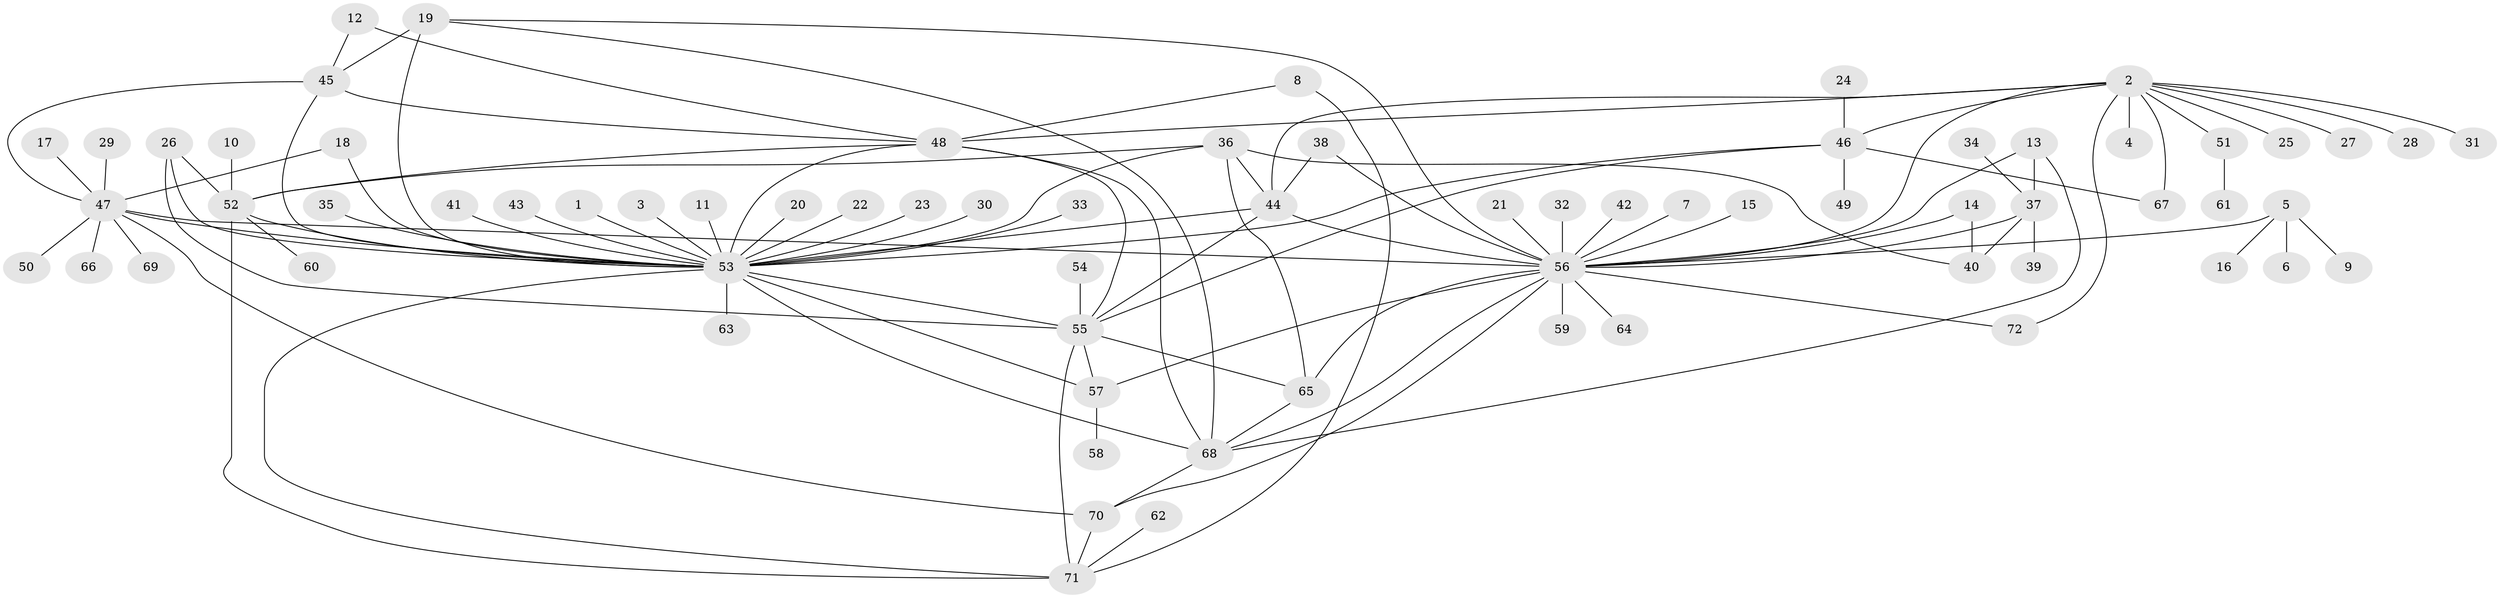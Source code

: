 // original degree distribution, {14: 0.006993006993006993, 3: 0.1048951048951049, 19: 0.006993006993006993, 11: 0.006993006993006993, 4: 0.03496503496503497, 1: 0.48951048951048953, 6: 0.04895104895104895, 26: 0.006993006993006993, 7: 0.013986013986013986, 8: 0.006993006993006993, 2: 0.23076923076923078, 9: 0.006993006993006993, 5: 0.027972027972027972, 10: 0.006993006993006993}
// Generated by graph-tools (version 1.1) at 2025/25/03/09/25 03:25:54]
// undirected, 72 vertices, 110 edges
graph export_dot {
graph [start="1"]
  node [color=gray90,style=filled];
  1;
  2;
  3;
  4;
  5;
  6;
  7;
  8;
  9;
  10;
  11;
  12;
  13;
  14;
  15;
  16;
  17;
  18;
  19;
  20;
  21;
  22;
  23;
  24;
  25;
  26;
  27;
  28;
  29;
  30;
  31;
  32;
  33;
  34;
  35;
  36;
  37;
  38;
  39;
  40;
  41;
  42;
  43;
  44;
  45;
  46;
  47;
  48;
  49;
  50;
  51;
  52;
  53;
  54;
  55;
  56;
  57;
  58;
  59;
  60;
  61;
  62;
  63;
  64;
  65;
  66;
  67;
  68;
  69;
  70;
  71;
  72;
  1 -- 53 [weight=1.0];
  2 -- 4 [weight=1.0];
  2 -- 25 [weight=1.0];
  2 -- 27 [weight=1.0];
  2 -- 28 [weight=1.0];
  2 -- 31 [weight=1.0];
  2 -- 44 [weight=1.0];
  2 -- 46 [weight=1.0];
  2 -- 48 [weight=1.0];
  2 -- 51 [weight=1.0];
  2 -- 56 [weight=2.0];
  2 -- 67 [weight=1.0];
  2 -- 72 [weight=1.0];
  3 -- 53 [weight=1.0];
  5 -- 6 [weight=1.0];
  5 -- 9 [weight=1.0];
  5 -- 16 [weight=1.0];
  5 -- 56 [weight=1.0];
  7 -- 56 [weight=1.0];
  8 -- 48 [weight=1.0];
  8 -- 71 [weight=1.0];
  10 -- 52 [weight=1.0];
  11 -- 53 [weight=1.0];
  12 -- 45 [weight=1.0];
  12 -- 48 [weight=1.0];
  13 -- 37 [weight=1.0];
  13 -- 56 [weight=1.0];
  13 -- 68 [weight=1.0];
  14 -- 40 [weight=1.0];
  14 -- 56 [weight=1.0];
  15 -- 56 [weight=1.0];
  17 -- 47 [weight=1.0];
  18 -- 47 [weight=1.0];
  18 -- 53 [weight=1.0];
  19 -- 45 [weight=1.0];
  19 -- 53 [weight=1.0];
  19 -- 56 [weight=1.0];
  19 -- 68 [weight=1.0];
  20 -- 53 [weight=1.0];
  21 -- 56 [weight=1.0];
  22 -- 53 [weight=1.0];
  23 -- 53 [weight=1.0];
  24 -- 46 [weight=1.0];
  26 -- 52 [weight=1.0];
  26 -- 53 [weight=1.0];
  26 -- 55 [weight=1.0];
  29 -- 47 [weight=1.0];
  30 -- 53 [weight=1.0];
  32 -- 56 [weight=1.0];
  33 -- 53 [weight=1.0];
  34 -- 37 [weight=1.0];
  35 -- 53 [weight=1.0];
  36 -- 40 [weight=1.0];
  36 -- 44 [weight=1.0];
  36 -- 52 [weight=1.0];
  36 -- 53 [weight=1.0];
  36 -- 65 [weight=1.0];
  37 -- 39 [weight=1.0];
  37 -- 40 [weight=1.0];
  37 -- 56 [weight=1.0];
  38 -- 44 [weight=1.0];
  38 -- 56 [weight=1.0];
  41 -- 53 [weight=1.0];
  42 -- 56 [weight=1.0];
  43 -- 53 [weight=1.0];
  44 -- 53 [weight=1.0];
  44 -- 55 [weight=1.0];
  44 -- 56 [weight=1.0];
  45 -- 47 [weight=1.0];
  45 -- 48 [weight=1.0];
  45 -- 53 [weight=1.0];
  46 -- 49 [weight=1.0];
  46 -- 53 [weight=1.0];
  46 -- 55 [weight=1.0];
  46 -- 67 [weight=1.0];
  47 -- 50 [weight=1.0];
  47 -- 53 [weight=1.0];
  47 -- 56 [weight=1.0];
  47 -- 66 [weight=1.0];
  47 -- 69 [weight=1.0];
  47 -- 70 [weight=1.0];
  48 -- 52 [weight=1.0];
  48 -- 53 [weight=1.0];
  48 -- 55 [weight=1.0];
  48 -- 68 [weight=1.0];
  51 -- 61 [weight=1.0];
  52 -- 53 [weight=1.0];
  52 -- 60 [weight=1.0];
  52 -- 71 [weight=1.0];
  53 -- 55 [weight=1.0];
  53 -- 57 [weight=1.0];
  53 -- 63 [weight=1.0];
  53 -- 68 [weight=2.0];
  53 -- 71 [weight=1.0];
  54 -- 55 [weight=1.0];
  55 -- 57 [weight=1.0];
  55 -- 65 [weight=1.0];
  55 -- 71 [weight=1.0];
  56 -- 57 [weight=1.0];
  56 -- 59 [weight=2.0];
  56 -- 64 [weight=1.0];
  56 -- 65 [weight=2.0];
  56 -- 68 [weight=1.0];
  56 -- 70 [weight=1.0];
  56 -- 72 [weight=1.0];
  57 -- 58 [weight=1.0];
  62 -- 71 [weight=1.0];
  65 -- 68 [weight=1.0];
  68 -- 70 [weight=1.0];
  70 -- 71 [weight=1.0];
}
